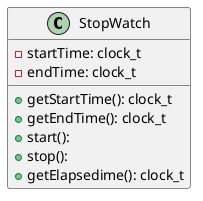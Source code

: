 @startuml StopWatch

class StopWatch
{
-startTime: clock_t
-endTime: clock_t
+getStartTime(): clock_t
+getEndTime(): clock_t
+start(): 
+stop(): 
+getElapsedime(): clock_t
}

@enduml